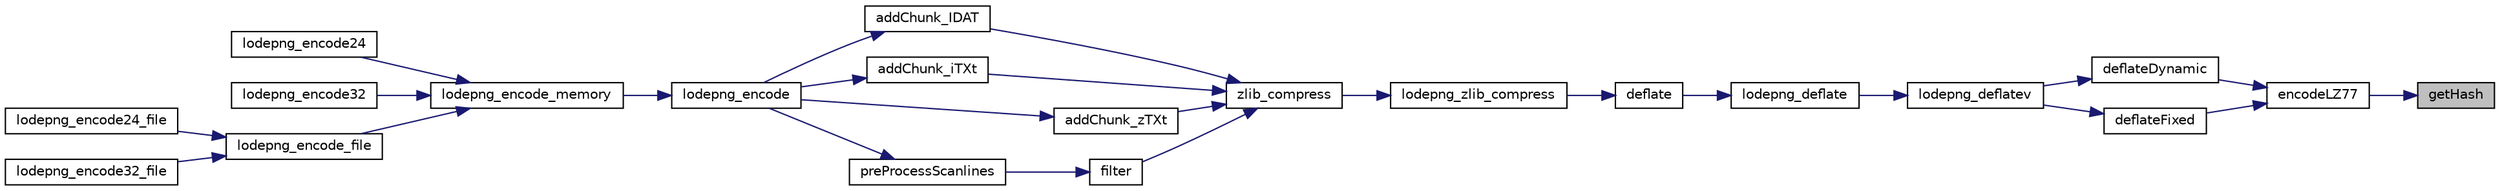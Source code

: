 digraph "getHash"
{
 // LATEX_PDF_SIZE
  edge [fontname="Helvetica",fontsize="10",labelfontname="Helvetica",labelfontsize="10"];
  node [fontname="Helvetica",fontsize="10",shape=record];
  rankdir="RL";
  Node1 [label="getHash",height=0.2,width=0.4,color="black", fillcolor="grey75", style="filled", fontcolor="black",tooltip=" "];
  Node1 -> Node2 [dir="back",color="midnightblue",fontsize="10",style="solid",fontname="Helvetica"];
  Node2 [label="encodeLZ77",height=0.2,width=0.4,color="black", fillcolor="white", style="filled",URL="$lodepng_8cpp.html#a43999e66c6578e9ac1275d7ece61d568",tooltip=" "];
  Node2 -> Node3 [dir="back",color="midnightblue",fontsize="10",style="solid",fontname="Helvetica"];
  Node3 [label="deflateDynamic",height=0.2,width=0.4,color="black", fillcolor="white", style="filled",URL="$lodepng_8cpp.html#ae121df49cb1cf4d071177875f21a364a",tooltip=" "];
  Node3 -> Node4 [dir="back",color="midnightblue",fontsize="10",style="solid",fontname="Helvetica"];
  Node4 [label="lodepng_deflatev",height=0.2,width=0.4,color="black", fillcolor="white", style="filled",URL="$lodepng_8cpp.html#a39ac60ba8b9972ab13c74559681c6346",tooltip=" "];
  Node4 -> Node5 [dir="back",color="midnightblue",fontsize="10",style="solid",fontname="Helvetica"];
  Node5 [label="lodepng_deflate",height=0.2,width=0.4,color="black", fillcolor="white", style="filled",URL="$lodepng_8h.html#a6f5f070e236aaf9b1809e34b467f3225",tooltip=" "];
  Node5 -> Node6 [dir="back",color="midnightblue",fontsize="10",style="solid",fontname="Helvetica"];
  Node6 [label="deflate",height=0.2,width=0.4,color="black", fillcolor="white", style="filled",URL="$lodepng_8cpp.html#a1d17e3031a5892a1e34c43b1b3cdae36",tooltip=" "];
  Node6 -> Node7 [dir="back",color="midnightblue",fontsize="10",style="solid",fontname="Helvetica"];
  Node7 [label="lodepng_zlib_compress",height=0.2,width=0.4,color="black", fillcolor="white", style="filled",URL="$lodepng_8h.html#a72d4240c44c9ba1814dae814c7d80eb1",tooltip=" "];
  Node7 -> Node8 [dir="back",color="midnightblue",fontsize="10",style="solid",fontname="Helvetica"];
  Node8 [label="zlib_compress",height=0.2,width=0.4,color="black", fillcolor="white", style="filled",URL="$lodepng_8cpp.html#a16b8b673224a932324a48890800a85b0",tooltip=" "];
  Node8 -> Node9 [dir="back",color="midnightblue",fontsize="10",style="solid",fontname="Helvetica"];
  Node9 [label="addChunk_IDAT",height=0.2,width=0.4,color="black", fillcolor="white", style="filled",URL="$lodepng_8cpp.html#a666f5da34d12168555c2b8bf2c538806",tooltip=" "];
  Node9 -> Node10 [dir="back",color="midnightblue",fontsize="10",style="solid",fontname="Helvetica"];
  Node10 [label="lodepng_encode",height=0.2,width=0.4,color="black", fillcolor="white", style="filled",URL="$lodepng_8h.html#a90e82b0ccc75cfb27ccc9756c8d96f07",tooltip=" "];
  Node10 -> Node11 [dir="back",color="midnightblue",fontsize="10",style="solid",fontname="Helvetica"];
  Node11 [label="lodepng_encode_memory",height=0.2,width=0.4,color="black", fillcolor="white", style="filled",URL="$lodepng_8h.html#ada7bc92db6e9f8906a1fc85caa0b17aa",tooltip=" "];
  Node11 -> Node12 [dir="back",color="midnightblue",fontsize="10",style="solid",fontname="Helvetica"];
  Node12 [label="lodepng_encode24",height=0.2,width=0.4,color="black", fillcolor="white", style="filled",URL="$lodepng_8h.html#a4100642d70071029967c16afd72193ff",tooltip=" "];
  Node11 -> Node13 [dir="back",color="midnightblue",fontsize="10",style="solid",fontname="Helvetica"];
  Node13 [label="lodepng_encode32",height=0.2,width=0.4,color="black", fillcolor="white", style="filled",URL="$lodepng_8h.html#a75d7f3e4e388b74b7b5214c76c66382f",tooltip=" "];
  Node11 -> Node14 [dir="back",color="midnightblue",fontsize="10",style="solid",fontname="Helvetica"];
  Node14 [label="lodepng_encode_file",height=0.2,width=0.4,color="black", fillcolor="white", style="filled",URL="$lodepng_8h.html#a009ac38098765fcae32c9d91770b94df",tooltip=" "];
  Node14 -> Node15 [dir="back",color="midnightblue",fontsize="10",style="solid",fontname="Helvetica"];
  Node15 [label="lodepng_encode24_file",height=0.2,width=0.4,color="black", fillcolor="white", style="filled",URL="$lodepng_8h.html#a4f8f383c22ceb7c22b1cc7e774f0bad2",tooltip=" "];
  Node14 -> Node16 [dir="back",color="midnightblue",fontsize="10",style="solid",fontname="Helvetica"];
  Node16 [label="lodepng_encode32_file",height=0.2,width=0.4,color="black", fillcolor="white", style="filled",URL="$lodepng_8h.html#a018a3bd975fb886cdf1f6f544f2882e4",tooltip=" "];
  Node8 -> Node17 [dir="back",color="midnightblue",fontsize="10",style="solid",fontname="Helvetica"];
  Node17 [label="addChunk_iTXt",height=0.2,width=0.4,color="black", fillcolor="white", style="filled",URL="$lodepng_8cpp.html#a2d0e446a9081005e5dec2633f5ccae83",tooltip=" "];
  Node17 -> Node10 [dir="back",color="midnightblue",fontsize="10",style="solid",fontname="Helvetica"];
  Node8 -> Node18 [dir="back",color="midnightblue",fontsize="10",style="solid",fontname="Helvetica"];
  Node18 [label="addChunk_zTXt",height=0.2,width=0.4,color="black", fillcolor="white", style="filled",URL="$lodepng_8cpp.html#a9623f7145f6ff3c5aeedfd904fc6127d",tooltip=" "];
  Node18 -> Node10 [dir="back",color="midnightblue",fontsize="10",style="solid",fontname="Helvetica"];
  Node8 -> Node19 [dir="back",color="midnightblue",fontsize="10",style="solid",fontname="Helvetica"];
  Node19 [label="filter",height=0.2,width=0.4,color="black", fillcolor="white", style="filled",URL="$lodepng_8cpp.html#a5b54384906d446d1277a55ac2c443e8d",tooltip=" "];
  Node19 -> Node20 [dir="back",color="midnightblue",fontsize="10",style="solid",fontname="Helvetica"];
  Node20 [label="preProcessScanlines",height=0.2,width=0.4,color="black", fillcolor="white", style="filled",URL="$lodepng_8cpp.html#a1a19edd9e11f7964566f21982ce6e224",tooltip=" "];
  Node20 -> Node10 [dir="back",color="midnightblue",fontsize="10",style="solid",fontname="Helvetica"];
  Node2 -> Node21 [dir="back",color="midnightblue",fontsize="10",style="solid",fontname="Helvetica"];
  Node21 [label="deflateFixed",height=0.2,width=0.4,color="black", fillcolor="white", style="filled",URL="$lodepng_8cpp.html#ae74e5eb341f431e2e8cf099e0691d803",tooltip=" "];
  Node21 -> Node4 [dir="back",color="midnightblue",fontsize="10",style="solid",fontname="Helvetica"];
}
